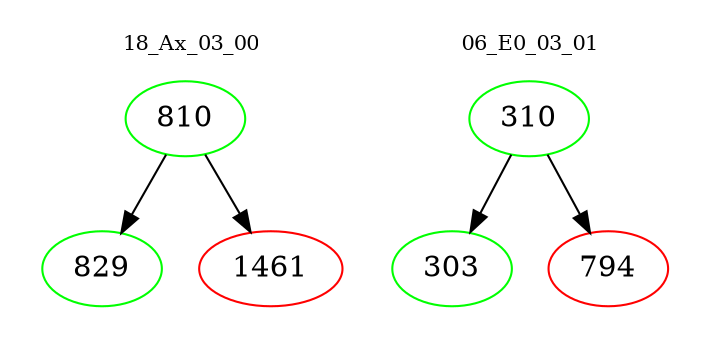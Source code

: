 digraph{
subgraph cluster_0 {
color = white
label = "18_Ax_03_00";
fontsize=10;
T0_810 [label="810", color="green"]
T0_810 -> T0_829 [color="black"]
T0_829 [label="829", color="green"]
T0_810 -> T0_1461 [color="black"]
T0_1461 [label="1461", color="red"]
}
subgraph cluster_1 {
color = white
label = "06_E0_03_01";
fontsize=10;
T1_310 [label="310", color="green"]
T1_310 -> T1_303 [color="black"]
T1_303 [label="303", color="green"]
T1_310 -> T1_794 [color="black"]
T1_794 [label="794", color="red"]
}
}

